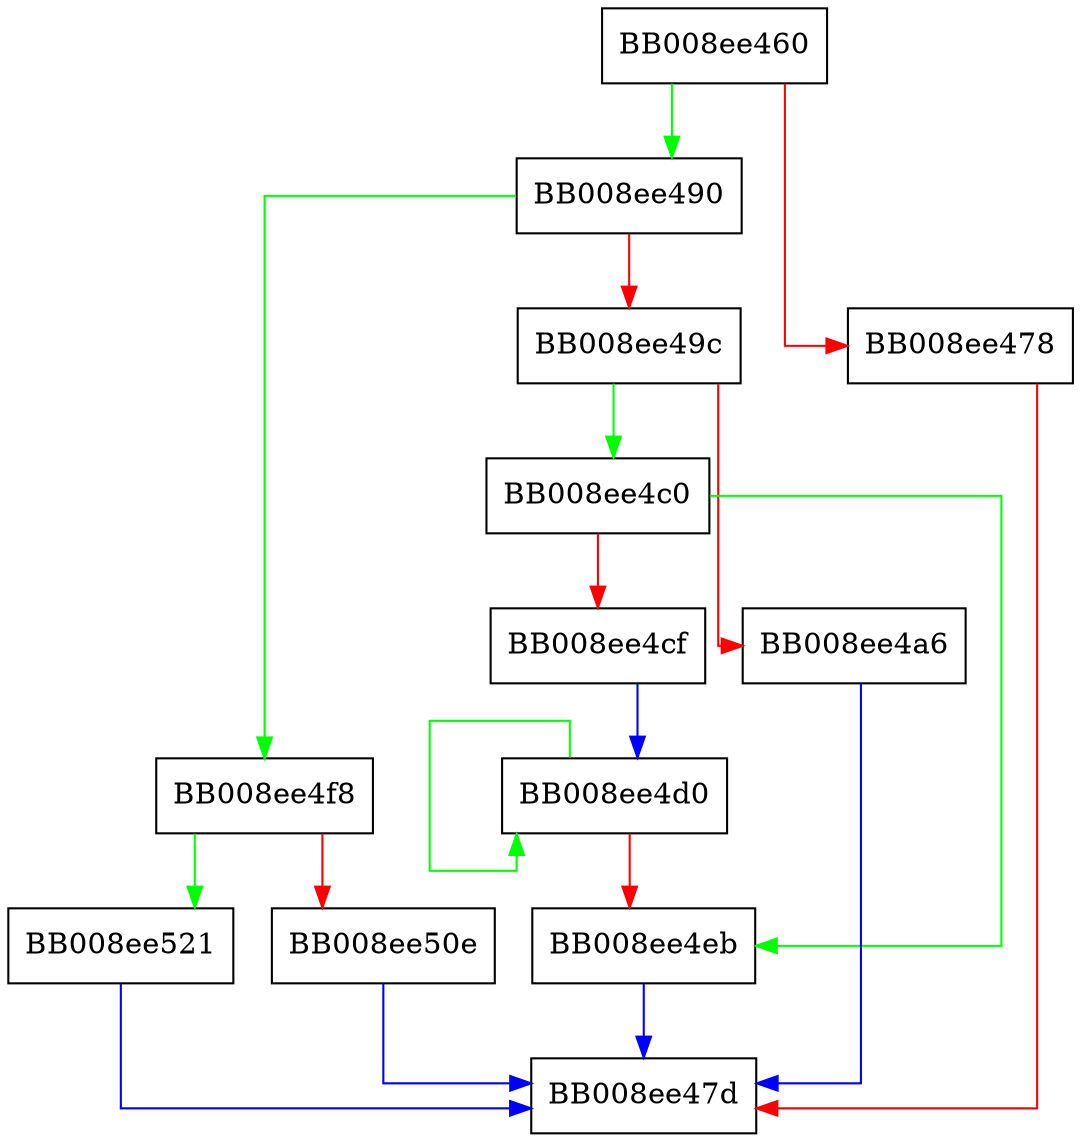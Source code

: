 digraph _dl_scope_free {
  node [shape="box"];
  graph [splines=ortho];
  BB008ee460 -> BB008ee490 [color="green"];
  BB008ee460 -> BB008ee478 [color="red"];
  BB008ee478 -> BB008ee47d [color="red"];
  BB008ee490 -> BB008ee4f8 [color="green"];
  BB008ee490 -> BB008ee49c [color="red"];
  BB008ee49c -> BB008ee4c0 [color="green"];
  BB008ee49c -> BB008ee4a6 [color="red"];
  BB008ee4a6 -> BB008ee47d [color="blue"];
  BB008ee4c0 -> BB008ee4eb [color="green"];
  BB008ee4c0 -> BB008ee4cf [color="red"];
  BB008ee4cf -> BB008ee4d0 [color="blue"];
  BB008ee4d0 -> BB008ee4d0 [color="green"];
  BB008ee4d0 -> BB008ee4eb [color="red"];
  BB008ee4eb -> BB008ee47d [color="blue"];
  BB008ee4f8 -> BB008ee521 [color="green"];
  BB008ee4f8 -> BB008ee50e [color="red"];
  BB008ee50e -> BB008ee47d [color="blue"];
  BB008ee521 -> BB008ee47d [color="blue"];
}